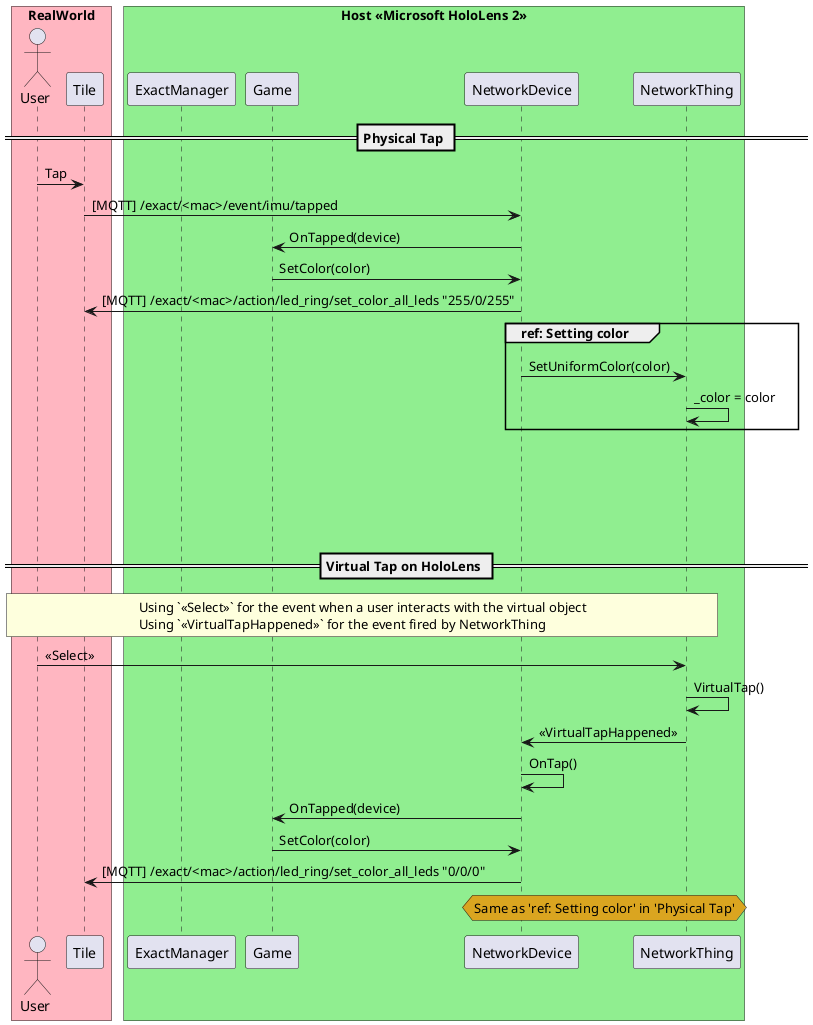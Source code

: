 @startuml sequenceDiagramSUInt

!pragma teoz true
box "RealWorld" #LightPink
    actor User
    participant Tile as PD
end box

box "Host <<Microsoft HoloLens 2>>" #LightGreen
    participant ExactManager as Exact
    participant Game
    participant NetworkDevice as ND
    participant NetworkThing as NTHL
end box


== Physical Tap ==

User -> PD : Tap
PD -> ND : [MQTT] /exact/<mac>/event/imu/tapped
ND -> Game : OnTapped(device)
Game -> ND : SetColor(color)
ND -> PD : [MQTT] /exact/<mac>/action/led_ring/set_color_all_leds "255/0/255"

'over ND, NTMQ
group ref: Setting color
    ND -> NTHL : SetUniformColor(color)
    NTHL -> NTHL : _color = color
end

||100||
== Virtual Tap on HoloLens ==

rnote across
    Using `<<Select>>` for the event when a user interacts with the virtual object
    Using `<<VirtualTapHappened>>` for the event fired by NetworkThing
endnote

User -> NTHL : <<Select>>
NTHL -> NTHL : VirtualTap()
NTHL -> ND : <<VirtualTapHappened>>

'over PD, NTMQ
' group ref: VirtualTapHappened handling
    ND -> ND : OnTap()
    ND -> Game : OnTapped(device)
    Game -> ND : SetColor(color)
    ND -> PD : [MQTT] /exact/<mac>/action/led_ring/set_color_all_leds "0/0/0"
    hnote over ND, NTHL #GoldenRod
        Same as 'ref: Setting color' in 'Physical Tap'
    endnote
' end

@end

